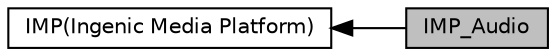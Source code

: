 digraph "IMP_Audio"
{
  edge [fontname="Helvetica",fontsize="10",labelfontname="Helvetica",labelfontsize="10"];
  node [fontname="Helvetica",fontsize="10",shape=box];
  rankdir=LR;
  Node2 [label="IMP(Ingenic Media Platform)",height=0.2,width=0.4,color="black", fillcolor="white", style="filled",URL="$group__imp.html",tooltip=" "];
  Node1 [label="IMP_Audio",height=0.2,width=0.4,color="black", fillcolor="grey75", style="filled", fontcolor="black",tooltip="音频模块，包含录放音、音频编解码、音量及增益设置、回声消除、自动增益等功能"];
  Node2->Node1 [shape=plaintext, dir="back", style="solid"];
}
